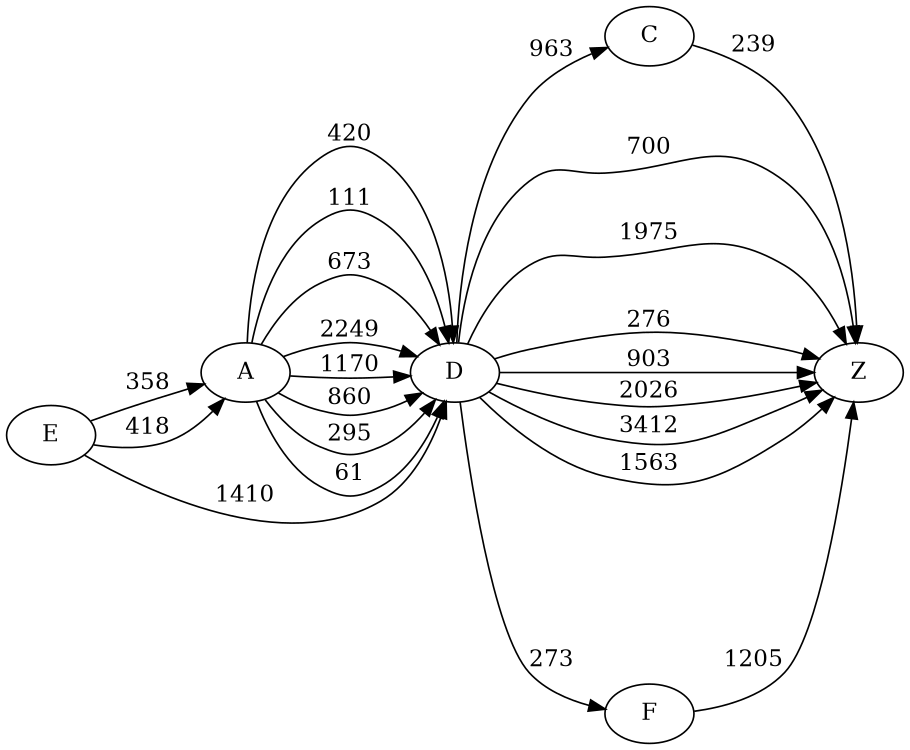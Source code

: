 digraph G {
	rankdir=LR size="8,5"
	E
	A
	E -> A [label=358]
	A
	D
	A -> D [label=420]
	D
	C
	D -> C [label=963]
	C
	Z
	C -> Z [label=239]
	A
	D
	A -> D [label=111]
	D
	Z
	D -> Z [label=700]
	A
	D
	A -> D [label=673]
	D
	Z
	D -> Z [label=1975]
	E
	A
	E -> A [label=418]
	A
	D
	A -> D [label=2249]
	D
	F
	D -> F [label=273]
	F
	Z
	F -> Z [label=1205]
	A
	D
	A -> D [label=1170]
	D
	Z
	D -> Z [label=276]
	A
	D
	A -> D [label=860]
	D
	Z
	D -> Z [label=903]
	A
	D
	A -> D [label=295]
	D
	Z
	D -> Z [label=2026]
	E
	D
	E -> D [label=1410]
	D
	Z
	D -> Z [label=3412]
	A
	D
	A -> D [label=61]
	D
	Z
	D -> Z [label=1563]
}
